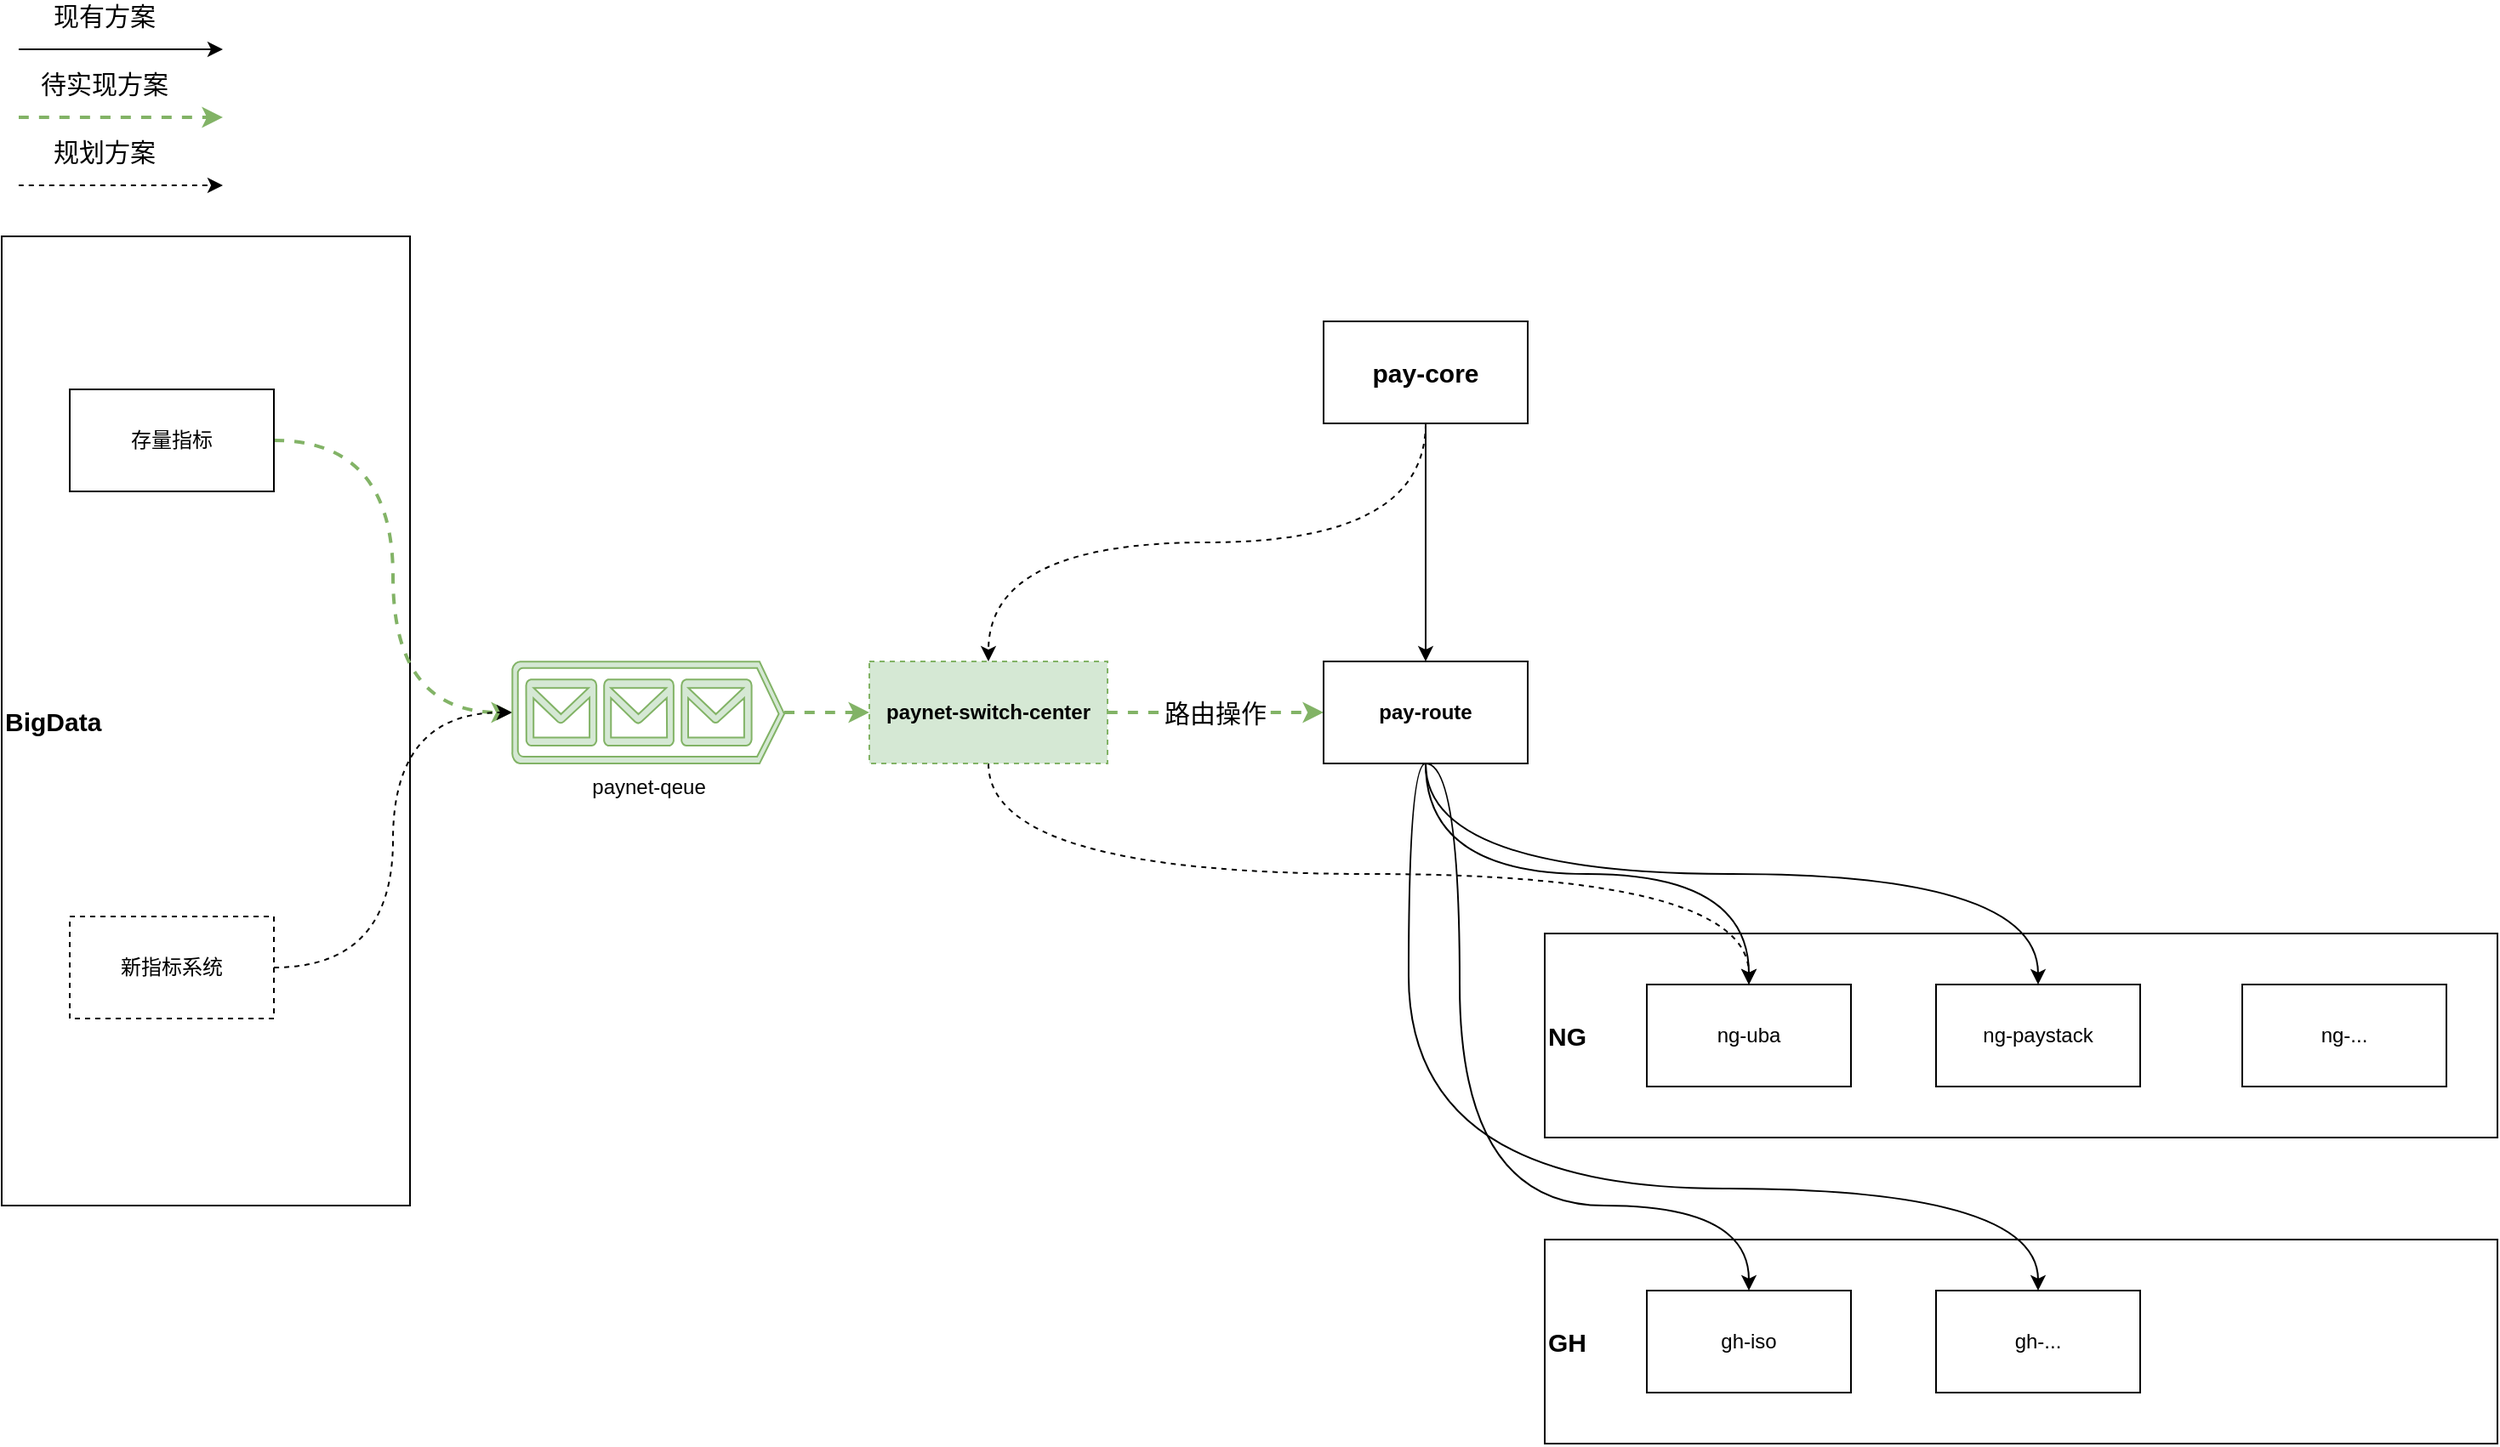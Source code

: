 <mxfile version="20.8.13" type="github">
  <diagram name="第 1 页" id="7HFsUut6G2O7fMV5WUKX">
    <mxGraphModel dx="1306" dy="2005" grid="1" gridSize="10" guides="1" tooltips="1" connect="1" arrows="1" fold="1" page="1" pageScale="1" pageWidth="827" pageHeight="1169" math="0" shadow="0">
      <root>
        <mxCell id="0" />
        <mxCell id="1" parent="0" />
        <mxCell id="DI-Wg3GqYIHipQklgMcU-28" value="BigData" style="rounded=0;whiteSpace=wrap;html=1;fontSize=15;align=left;fontStyle=1" vertex="1" parent="1">
          <mxGeometry x="50" y="80" width="240" height="570" as="geometry" />
        </mxCell>
        <mxCell id="DI-Wg3GqYIHipQklgMcU-15" value="GH" style="rounded=0;whiteSpace=wrap;html=1;verticalAlign=middle;fontStyle=1;fontSize=15;align=left;" vertex="1" parent="1">
          <mxGeometry x="957" y="670" width="560" height="120" as="geometry" />
        </mxCell>
        <mxCell id="DI-Wg3GqYIHipQklgMcU-14" value="NG" style="rounded=0;whiteSpace=wrap;html=1;verticalAlign=middle;fontStyle=1;fontSize=15;align=left;" vertex="1" parent="1">
          <mxGeometry x="957" y="490" width="560" height="120" as="geometry" />
        </mxCell>
        <mxCell id="DI-Wg3GqYIHipQklgMcU-7" style="edgeStyle=orthogonalEdgeStyle;rounded=0;orthogonalLoop=1;jettySize=auto;html=1;entryX=0;entryY=0.5;entryDx=0;entryDy=0;entryPerimeter=0;curved=1;dashed=1;fillColor=#d5e8d4;strokeColor=#82b366;strokeWidth=2;" edge="1" parent="1" source="DI-Wg3GqYIHipQklgMcU-1" target="DI-Wg3GqYIHipQklgMcU-6">
          <mxGeometry relative="1" as="geometry" />
        </mxCell>
        <mxCell id="DI-Wg3GqYIHipQklgMcU-1" value="存量指标" style="rounded=0;whiteSpace=wrap;html=1;" vertex="1" parent="1">
          <mxGeometry x="90" y="170" width="120" height="60" as="geometry" />
        </mxCell>
        <mxCell id="DI-Wg3GqYIHipQklgMcU-8" style="edgeStyle=orthogonalEdgeStyle;curved=1;rounded=0;orthogonalLoop=1;jettySize=auto;html=1;entryX=0;entryY=0.5;entryDx=0;entryDy=0;entryPerimeter=0;dashed=1;" edge="1" parent="1" source="DI-Wg3GqYIHipQklgMcU-2" target="DI-Wg3GqYIHipQklgMcU-6">
          <mxGeometry relative="1" as="geometry" />
        </mxCell>
        <mxCell id="DI-Wg3GqYIHipQklgMcU-2" value="新指标系统" style="rounded=0;whiteSpace=wrap;html=1;dashed=1;" vertex="1" parent="1">
          <mxGeometry x="90" y="480" width="120" height="60" as="geometry" />
        </mxCell>
        <mxCell id="DI-Wg3GqYIHipQklgMcU-19" style="edgeStyle=orthogonalEdgeStyle;curved=1;rounded=0;orthogonalLoop=1;jettySize=auto;html=1;entryX=0;entryY=0.5;entryDx=0;entryDy=0;fontSize=15;fillColor=#d5e8d4;strokeColor=#82b366;dashed=1;strokeWidth=2;" edge="1" parent="1" source="DI-Wg3GqYIHipQklgMcU-4" target="DI-Wg3GqYIHipQklgMcU-10">
          <mxGeometry relative="1" as="geometry" />
        </mxCell>
        <mxCell id="DI-Wg3GqYIHipQklgMcU-20" value="路由操作" style="edgeLabel;html=1;align=center;verticalAlign=middle;resizable=0;points=[];fontSize=15;" vertex="1" connectable="0" parent="DI-Wg3GqYIHipQklgMcU-19">
          <mxGeometry x="-0.018" relative="1" as="geometry">
            <mxPoint as="offset" />
          </mxGeometry>
        </mxCell>
        <mxCell id="DI-Wg3GqYIHipQklgMcU-29" style="edgeStyle=orthogonalEdgeStyle;curved=1;rounded=0;orthogonalLoop=1;jettySize=auto;html=1;entryX=0.5;entryY=0;entryDx=0;entryDy=0;dashed=1;strokeWidth=1;fontSize=15;exitX=0.5;exitY=1;exitDx=0;exitDy=0;" edge="1" parent="1" source="DI-Wg3GqYIHipQklgMcU-4" target="DI-Wg3GqYIHipQklgMcU-11">
          <mxGeometry relative="1" as="geometry" />
        </mxCell>
        <mxCell id="DI-Wg3GqYIHipQklgMcU-4" value="paynet-switch-center" style="rounded=0;whiteSpace=wrap;html=1;dashed=1;fillColor=#d5e8d4;strokeColor=#82b366;fontStyle=1" vertex="1" parent="1">
          <mxGeometry x="560" y="330" width="140" height="60" as="geometry" />
        </mxCell>
        <mxCell id="DI-Wg3GqYIHipQklgMcU-9" style="edgeStyle=orthogonalEdgeStyle;curved=1;rounded=0;orthogonalLoop=1;jettySize=auto;html=1;entryX=0;entryY=0.5;entryDx=0;entryDy=0;dashed=1;fillColor=#d5e8d4;strokeColor=#82b366;strokeWidth=2;" edge="1" parent="1" source="DI-Wg3GqYIHipQklgMcU-6" target="DI-Wg3GqYIHipQklgMcU-4">
          <mxGeometry relative="1" as="geometry" />
        </mxCell>
        <mxCell id="DI-Wg3GqYIHipQklgMcU-6" value="paynet-qeue" style="verticalLabelPosition=bottom;html=1;verticalAlign=top;align=center;strokeColor=#82b366;fillColor=#d5e8d4;shape=mxgraph.azure.queue_generic;pointerEvents=1;" vertex="1" parent="1">
          <mxGeometry x="350" y="330" width="160" height="60" as="geometry" />
        </mxCell>
        <mxCell id="DI-Wg3GqYIHipQklgMcU-24" style="edgeStyle=orthogonalEdgeStyle;curved=1;rounded=0;orthogonalLoop=1;jettySize=auto;html=1;entryX=0.5;entryY=0;entryDx=0;entryDy=0;fontSize=15;exitX=0.5;exitY=1;exitDx=0;exitDy=0;" edge="1" parent="1" source="DI-Wg3GqYIHipQklgMcU-10" target="DI-Wg3GqYIHipQklgMcU-11">
          <mxGeometry relative="1" as="geometry" />
        </mxCell>
        <mxCell id="DI-Wg3GqYIHipQklgMcU-25" style="edgeStyle=orthogonalEdgeStyle;curved=1;rounded=0;orthogonalLoop=1;jettySize=auto;html=1;entryX=0.5;entryY=0;entryDx=0;entryDy=0;fontSize=15;exitX=0.5;exitY=1;exitDx=0;exitDy=0;" edge="1" parent="1" source="DI-Wg3GqYIHipQklgMcU-10" target="DI-Wg3GqYIHipQklgMcU-12">
          <mxGeometry relative="1" as="geometry" />
        </mxCell>
        <mxCell id="DI-Wg3GqYIHipQklgMcU-27" style="edgeStyle=orthogonalEdgeStyle;curved=1;rounded=0;orthogonalLoop=1;jettySize=auto;html=1;entryX=0.5;entryY=0;entryDx=0;entryDy=0;fontSize=15;exitX=0.5;exitY=1;exitDx=0;exitDy=0;" edge="1" parent="1" source="DI-Wg3GqYIHipQklgMcU-10" target="DI-Wg3GqYIHipQklgMcU-17">
          <mxGeometry relative="1" as="geometry">
            <Array as="points">
              <mxPoint x="877" y="390" />
              <mxPoint x="877" y="640" />
              <mxPoint x="1247" y="640" />
            </Array>
          </mxGeometry>
        </mxCell>
        <mxCell id="DI-Wg3GqYIHipQklgMcU-10" value="pay-route" style="rounded=0;whiteSpace=wrap;html=1;fontStyle=1" vertex="1" parent="1">
          <mxGeometry x="827" y="330" width="120" height="60" as="geometry" />
        </mxCell>
        <mxCell id="DI-Wg3GqYIHipQklgMcU-11" value="ng-uba" style="rounded=0;whiteSpace=wrap;html=1;" vertex="1" parent="1">
          <mxGeometry x="1017" y="520" width="120" height="60" as="geometry" />
        </mxCell>
        <mxCell id="DI-Wg3GqYIHipQklgMcU-12" value="ng-paystack" style="rounded=0;whiteSpace=wrap;html=1;" vertex="1" parent="1">
          <mxGeometry x="1187" y="520" width="120" height="60" as="geometry" />
        </mxCell>
        <mxCell id="DI-Wg3GqYIHipQklgMcU-13" value="ng-..." style="rounded=0;whiteSpace=wrap;html=1;" vertex="1" parent="1">
          <mxGeometry x="1367" y="520" width="120" height="60" as="geometry" />
        </mxCell>
        <mxCell id="DI-Wg3GqYIHipQklgMcU-16" value="gh-iso" style="rounded=0;whiteSpace=wrap;html=1;" vertex="1" parent="1">
          <mxGeometry x="1017" y="700" width="120" height="60" as="geometry" />
        </mxCell>
        <mxCell id="DI-Wg3GqYIHipQklgMcU-17" value="gh-..." style="rounded=0;whiteSpace=wrap;html=1;" vertex="1" parent="1">
          <mxGeometry x="1187" y="700" width="120" height="60" as="geometry" />
        </mxCell>
        <mxCell id="DI-Wg3GqYIHipQklgMcU-22" style="edgeStyle=orthogonalEdgeStyle;curved=1;rounded=0;orthogonalLoop=1;jettySize=auto;html=1;entryX=0.5;entryY=0;entryDx=0;entryDy=0;fontSize=15;exitX=0.5;exitY=1;exitDx=0;exitDy=0;dashed=1;" edge="1" parent="1" source="DI-Wg3GqYIHipQklgMcU-21" target="DI-Wg3GqYIHipQklgMcU-4">
          <mxGeometry relative="1" as="geometry" />
        </mxCell>
        <mxCell id="DI-Wg3GqYIHipQklgMcU-23" style="edgeStyle=orthogonalEdgeStyle;curved=1;rounded=0;orthogonalLoop=1;jettySize=auto;html=1;entryX=0.5;entryY=0;entryDx=0;entryDy=0;fontSize=15;" edge="1" parent="1" source="DI-Wg3GqYIHipQklgMcU-21" target="DI-Wg3GqYIHipQklgMcU-10">
          <mxGeometry relative="1" as="geometry" />
        </mxCell>
        <mxCell id="DI-Wg3GqYIHipQklgMcU-21" value="pay-core" style="rounded=0;whiteSpace=wrap;html=1;fontSize=15;fontStyle=1" vertex="1" parent="1">
          <mxGeometry x="827" y="130" width="120" height="60" as="geometry" />
        </mxCell>
        <mxCell id="DI-Wg3GqYIHipQklgMcU-26" style="edgeStyle=orthogonalEdgeStyle;curved=1;rounded=0;orthogonalLoop=1;jettySize=auto;html=1;entryX=0.5;entryY=0;entryDx=0;entryDy=0;fontSize=15;exitX=0.5;exitY=1;exitDx=0;exitDy=0;" edge="1" parent="1" source="DI-Wg3GqYIHipQklgMcU-10" target="DI-Wg3GqYIHipQklgMcU-16">
          <mxGeometry relative="1" as="geometry">
            <Array as="points">
              <mxPoint x="907" y="390" />
              <mxPoint x="907" y="650" />
              <mxPoint x="1077" y="650" />
            </Array>
          </mxGeometry>
        </mxCell>
        <mxCell id="DI-Wg3GqYIHipQklgMcU-30" value="" style="endArrow=classic;html=1;rounded=0;strokeWidth=1;fontSize=15;curved=1;" edge="1" parent="1">
          <mxGeometry width="50" height="50" relative="1" as="geometry">
            <mxPoint x="60" y="-30" as="sourcePoint" />
            <mxPoint x="180" y="-30" as="targetPoint" />
          </mxGeometry>
        </mxCell>
        <mxCell id="DI-Wg3GqYIHipQklgMcU-31" value="现有方案" style="edgeLabel;html=1;align=center;verticalAlign=middle;resizable=0;points=[];fontSize=15;" vertex="1" connectable="0" parent="DI-Wg3GqYIHipQklgMcU-30">
          <mxGeometry x="-0.25" y="-3" relative="1" as="geometry">
            <mxPoint x="5" y="-23" as="offset" />
          </mxGeometry>
        </mxCell>
        <mxCell id="DI-Wg3GqYIHipQklgMcU-32" value="" style="endArrow=classic;html=1;rounded=0;dashed=1;strokeWidth=2;fontSize=15;curved=1;fillColor=#d5e8d4;strokeColor=#82b366;" edge="1" parent="1">
          <mxGeometry width="50" height="50" relative="1" as="geometry">
            <mxPoint x="60" y="10" as="sourcePoint" />
            <mxPoint x="180" y="10" as="targetPoint" />
          </mxGeometry>
        </mxCell>
        <mxCell id="DI-Wg3GqYIHipQklgMcU-33" value="待实现方案" style="edgeLabel;html=1;align=center;verticalAlign=middle;resizable=0;points=[];fontSize=15;" vertex="1" connectable="0" parent="DI-Wg3GqYIHipQklgMcU-32">
          <mxGeometry x="-0.25" y="-3" relative="1" as="geometry">
            <mxPoint x="5" y="-23" as="offset" />
          </mxGeometry>
        </mxCell>
        <mxCell id="DI-Wg3GqYIHipQklgMcU-34" value="" style="endArrow=classic;html=1;rounded=0;dashed=1;strokeWidth=1;fontSize=15;curved=1;" edge="1" parent="1">
          <mxGeometry width="50" height="50" relative="1" as="geometry">
            <mxPoint x="60" y="50" as="sourcePoint" />
            <mxPoint x="180" y="50" as="targetPoint" />
          </mxGeometry>
        </mxCell>
        <mxCell id="DI-Wg3GqYIHipQklgMcU-35" value="规划方案" style="edgeLabel;html=1;align=center;verticalAlign=middle;resizable=0;points=[];fontSize=15;" vertex="1" connectable="0" parent="DI-Wg3GqYIHipQklgMcU-34">
          <mxGeometry x="-0.25" y="-3" relative="1" as="geometry">
            <mxPoint x="5" y="-23" as="offset" />
          </mxGeometry>
        </mxCell>
      </root>
    </mxGraphModel>
  </diagram>
</mxfile>
